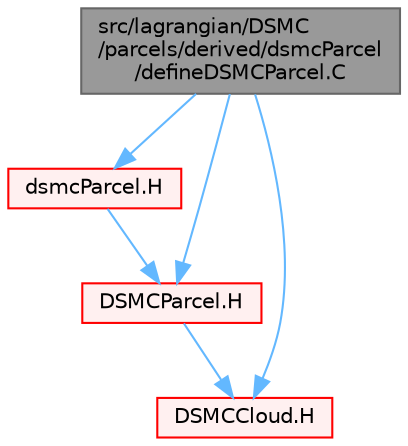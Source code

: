 digraph "src/lagrangian/DSMC/parcels/derived/dsmcParcel/defineDSMCParcel.C"
{
 // LATEX_PDF_SIZE
  bgcolor="transparent";
  edge [fontname=Helvetica,fontsize=10,labelfontname=Helvetica,labelfontsize=10];
  node [fontname=Helvetica,fontsize=10,shape=box,height=0.2,width=0.4];
  Node1 [id="Node000001",label="src/lagrangian/DSMC\l/parcels/derived/dsmcParcel\l/defineDSMCParcel.C",height=0.2,width=0.4,color="gray40", fillcolor="grey60", style="filled", fontcolor="black",tooltip=" "];
  Node1 -> Node2 [id="edge1_Node000001_Node000002",color="steelblue1",style="solid",tooltip=" "];
  Node2 [id="Node000002",label="dsmcParcel.H",height=0.2,width=0.4,color="red", fillcolor="#FFF0F0", style="filled",URL="$dsmcParcel_8H.html",tooltip=" "];
  Node2 -> Node387 [id="edge2_Node000002_Node000387",color="steelblue1",style="solid",tooltip=" "];
  Node387 [id="Node000387",label="DSMCParcel.H",height=0.2,width=0.4,color="red", fillcolor="#FFF0F0", style="filled",URL="$DSMCParcel_8H.html",tooltip=" "];
  Node387 -> Node388 [id="edge3_Node000387_Node000388",color="steelblue1",style="solid",tooltip=" "];
  Node388 [id="Node000388",label="DSMCCloud.H",height=0.2,width=0.4,color="red", fillcolor="#FFF0F0", style="filled",URL="$DSMCCloud_8H.html",tooltip=" "];
  Node1 -> Node387 [id="edge4_Node000001_Node000387",color="steelblue1",style="solid",tooltip=" "];
  Node1 -> Node388 [id="edge5_Node000001_Node000388",color="steelblue1",style="solid",tooltip=" "];
}
